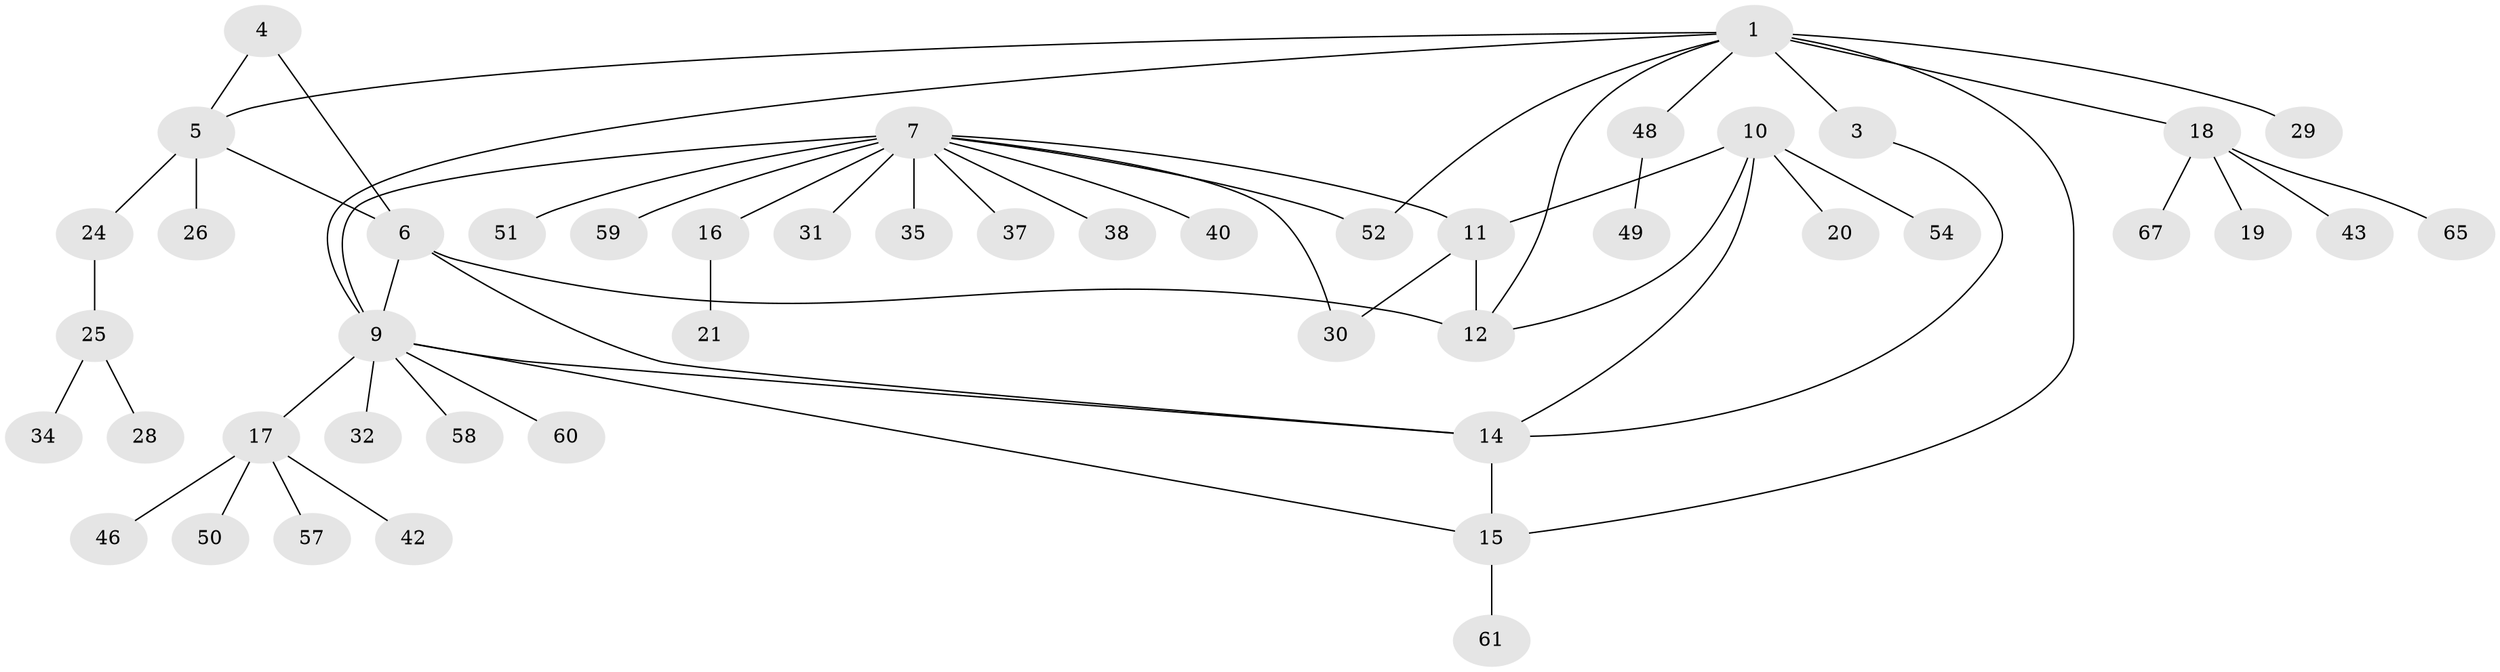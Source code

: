// original degree distribution, {3: 0.07246376811594203, 9: 0.014492753623188406, 2: 0.2028985507246377, 5: 0.07246376811594203, 6: 0.08695652173913043, 10: 0.014492753623188406, 4: 0.028985507246376812, 1: 0.5072463768115942}
// Generated by graph-tools (version 1.1) at 2025/11/02/27/25 16:11:29]
// undirected, 47 vertices, 58 edges
graph export_dot {
graph [start="1"]
  node [color=gray90,style=filled];
  1 [super="+2"];
  3 [super="+39"];
  4;
  5;
  6 [super="+41"];
  7 [super="+8"];
  9 [super="+13"];
  10 [super="+22"];
  11 [super="+27"];
  12 [super="+23"];
  14 [super="+63"];
  15 [super="+53"];
  16;
  17 [super="+45"];
  18 [super="+56"];
  19;
  20;
  21 [super="+66"];
  24 [super="+33"];
  25 [super="+44"];
  26 [super="+36"];
  28 [super="+47"];
  29;
  30;
  31;
  32;
  34 [super="+69"];
  35;
  37;
  38;
  40 [super="+62"];
  42;
  43;
  46;
  48 [super="+64"];
  49;
  50;
  51;
  52;
  54 [super="+55"];
  57;
  58;
  59;
  60 [super="+68"];
  61;
  65;
  67;
  1 -- 3 [weight=2];
  1 -- 9;
  1 -- 5;
  1 -- 12;
  1 -- 15;
  1 -- 48;
  1 -- 18;
  1 -- 52;
  1 -- 29;
  3 -- 14;
  4 -- 5;
  4 -- 6;
  5 -- 6;
  5 -- 24;
  5 -- 26;
  6 -- 9;
  6 -- 12 [weight=2];
  6 -- 14;
  7 -- 9 [weight=2];
  7 -- 11;
  7 -- 16;
  7 -- 30;
  7 -- 35;
  7 -- 37;
  7 -- 38;
  7 -- 40;
  7 -- 51;
  7 -- 52;
  7 -- 59;
  7 -- 31;
  9 -- 58;
  9 -- 32;
  9 -- 17;
  9 -- 60;
  9 -- 14;
  9 -- 15;
  10 -- 11;
  10 -- 12;
  10 -- 14;
  10 -- 20;
  10 -- 54;
  11 -- 12;
  11 -- 30;
  14 -- 15;
  15 -- 61;
  16 -- 21;
  17 -- 42;
  17 -- 50;
  17 -- 46;
  17 -- 57;
  18 -- 19;
  18 -- 43;
  18 -- 65;
  18 -- 67;
  24 -- 25;
  25 -- 28;
  25 -- 34;
  48 -- 49;
}
